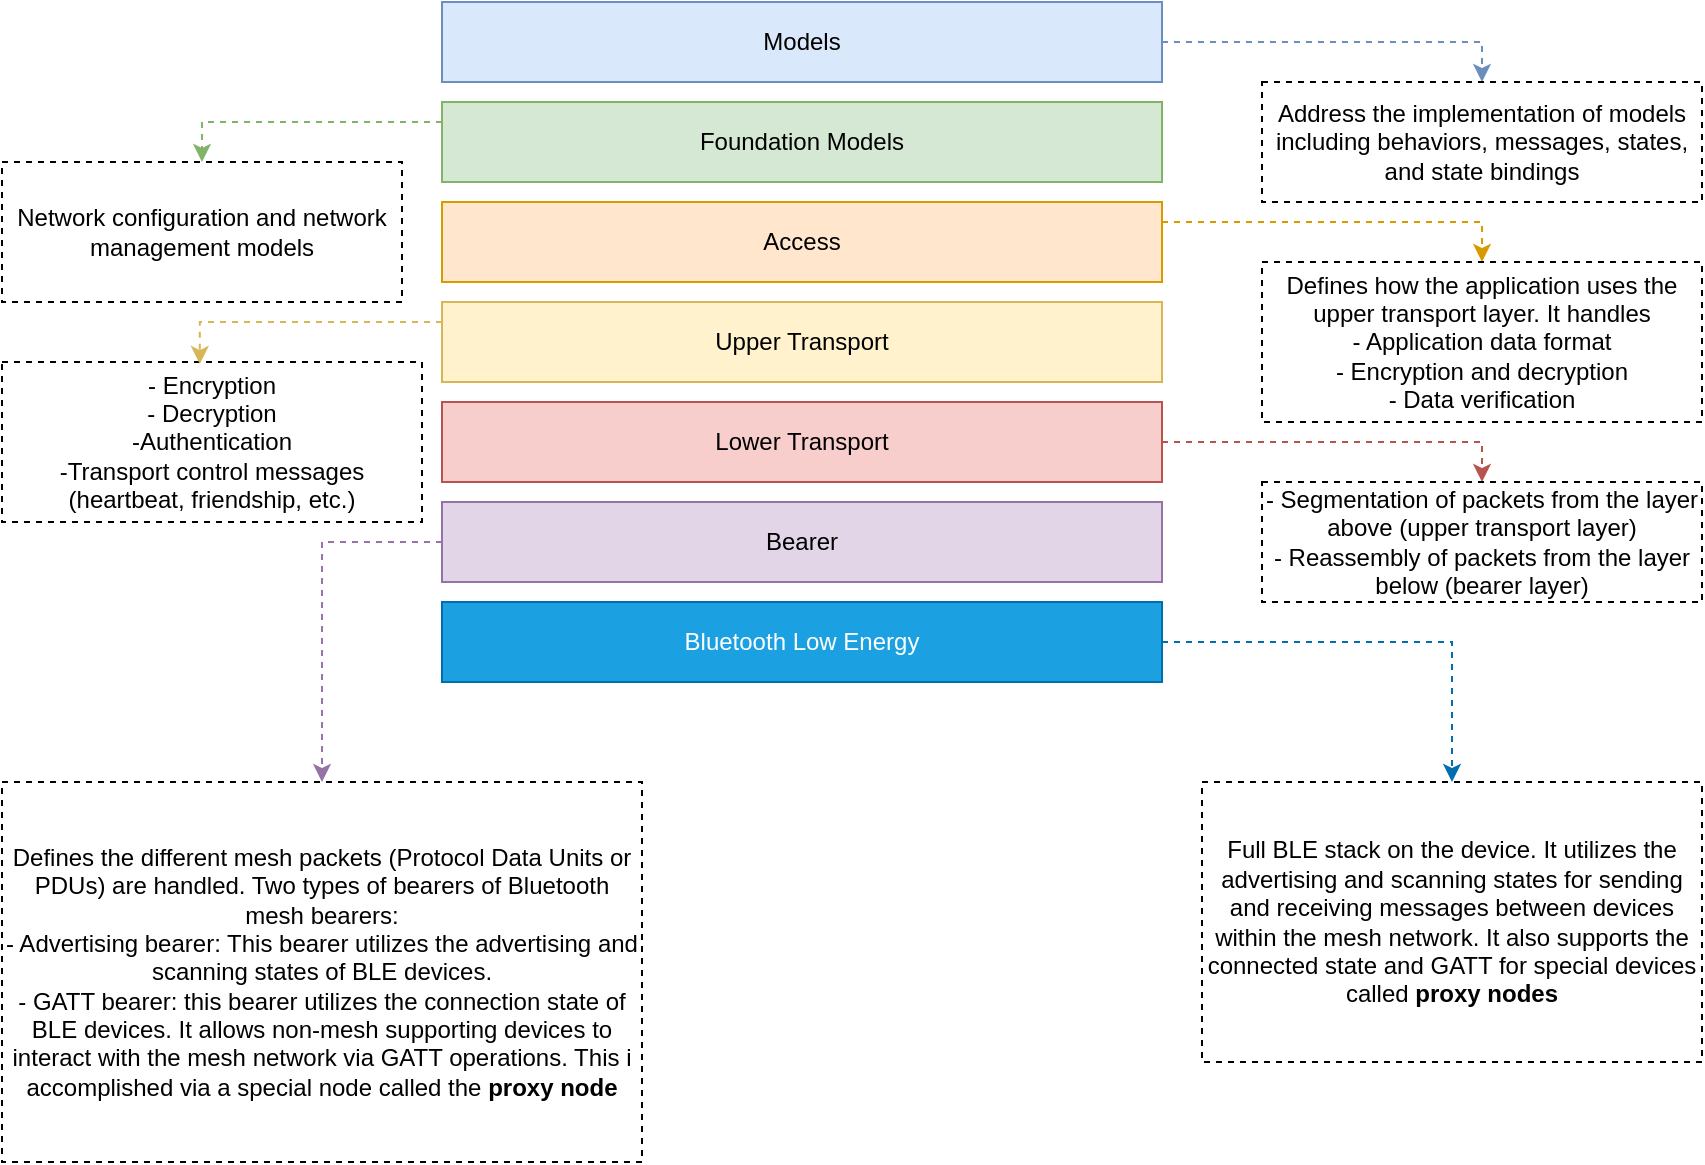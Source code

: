 <mxfile version="26.0.16">
  <diagram name="Page-1" id="d7_1RJm_oe5P_cFj5yr7">
    <mxGraphModel dx="1195" dy="654" grid="1" gridSize="10" guides="1" tooltips="1" connect="1" arrows="1" fold="1" page="1" pageScale="1" pageWidth="850" pageHeight="1100" math="0" shadow="0">
      <root>
        <mxCell id="0" />
        <mxCell id="1" parent="0" />
        <mxCell id="fVLHdyJKt-wALbr2ZoUj-21" style="edgeStyle=orthogonalEdgeStyle;rounded=0;orthogonalLoop=1;jettySize=auto;html=1;entryX=0.5;entryY=0;entryDx=0;entryDy=0;fillColor=#dae8fc;strokeColor=#6c8ebf;dashed=1;" edge="1" parent="1" source="fVLHdyJKt-wALbr2ZoUj-1" target="fVLHdyJKt-wALbr2ZoUj-20">
          <mxGeometry relative="1" as="geometry" />
        </mxCell>
        <mxCell id="fVLHdyJKt-wALbr2ZoUj-1" value="Models" style="rounded=0;whiteSpace=wrap;html=1;fillColor=#dae8fc;strokeColor=#6c8ebf;" vertex="1" parent="1">
          <mxGeometry x="220" y="160" width="360" height="40" as="geometry" />
        </mxCell>
        <mxCell id="fVLHdyJKt-wALbr2ZoUj-19" style="edgeStyle=orthogonalEdgeStyle;rounded=0;orthogonalLoop=1;jettySize=auto;html=1;exitX=0;exitY=0.25;exitDx=0;exitDy=0;entryX=0.5;entryY=0;entryDx=0;entryDy=0;fillColor=#d5e8d4;strokeColor=#82b366;dashed=1;" edge="1" parent="1" source="fVLHdyJKt-wALbr2ZoUj-2" target="fVLHdyJKt-wALbr2ZoUj-18">
          <mxGeometry relative="1" as="geometry" />
        </mxCell>
        <mxCell id="fVLHdyJKt-wALbr2ZoUj-2" value="Foundation Models" style="rounded=0;whiteSpace=wrap;html=1;fillColor=#d5e8d4;strokeColor=#82b366;" vertex="1" parent="1">
          <mxGeometry x="220" y="210" width="360" height="40" as="geometry" />
        </mxCell>
        <mxCell id="fVLHdyJKt-wALbr2ZoUj-17" style="edgeStyle=orthogonalEdgeStyle;rounded=0;orthogonalLoop=1;jettySize=auto;html=1;entryX=0.5;entryY=0;entryDx=0;entryDy=0;dashed=1;fillColor=#ffe6cc;strokeColor=#d79b00;exitX=1;exitY=0.25;exitDx=0;exitDy=0;" edge="1" parent="1" source="fVLHdyJKt-wALbr2ZoUj-3" target="fVLHdyJKt-wALbr2ZoUj-16">
          <mxGeometry relative="1" as="geometry" />
        </mxCell>
        <mxCell id="fVLHdyJKt-wALbr2ZoUj-3" value="Access" style="rounded=0;whiteSpace=wrap;html=1;fillColor=#ffe6cc;strokeColor=#d79b00;" vertex="1" parent="1">
          <mxGeometry x="220" y="260" width="360" height="40" as="geometry" />
        </mxCell>
        <mxCell id="fVLHdyJKt-wALbr2ZoUj-4" value="Upper Transport" style="rounded=0;whiteSpace=wrap;html=1;fillColor=#fff2cc;strokeColor=#d6b656;" vertex="1" parent="1">
          <mxGeometry x="220" y="310" width="360" height="40" as="geometry" />
        </mxCell>
        <mxCell id="fVLHdyJKt-wALbr2ZoUj-13" style="edgeStyle=orthogonalEdgeStyle;rounded=0;orthogonalLoop=1;jettySize=auto;html=1;exitX=1;exitY=0.5;exitDx=0;exitDy=0;entryX=0.5;entryY=0;entryDx=0;entryDy=0;fillColor=#f8cecc;strokeColor=#b85450;dashed=1;" edge="1" parent="1" source="fVLHdyJKt-wALbr2ZoUj-5" target="fVLHdyJKt-wALbr2ZoUj-12">
          <mxGeometry relative="1" as="geometry" />
        </mxCell>
        <mxCell id="fVLHdyJKt-wALbr2ZoUj-5" value="Lower Transport" style="rounded=0;whiteSpace=wrap;html=1;fillColor=#f8cecc;strokeColor=#b85450;" vertex="1" parent="1">
          <mxGeometry x="220" y="360" width="360" height="40" as="geometry" />
        </mxCell>
        <mxCell id="fVLHdyJKt-wALbr2ZoUj-11" style="edgeStyle=orthogonalEdgeStyle;rounded=0;orthogonalLoop=1;jettySize=auto;html=1;exitX=0;exitY=0.5;exitDx=0;exitDy=0;entryX=0.5;entryY=0;entryDx=0;entryDy=0;fillColor=#e1d5e7;strokeColor=#9673a6;dashed=1;" edge="1" parent="1" source="fVLHdyJKt-wALbr2ZoUj-6" target="fVLHdyJKt-wALbr2ZoUj-10">
          <mxGeometry relative="1" as="geometry" />
        </mxCell>
        <mxCell id="fVLHdyJKt-wALbr2ZoUj-6" value="Bearer" style="rounded=0;whiteSpace=wrap;html=1;fillColor=#e1d5e7;strokeColor=#9673a6;" vertex="1" parent="1">
          <mxGeometry x="220" y="410" width="360" height="40" as="geometry" />
        </mxCell>
        <mxCell id="fVLHdyJKt-wALbr2ZoUj-9" style="edgeStyle=orthogonalEdgeStyle;rounded=0;orthogonalLoop=1;jettySize=auto;html=1;entryX=0.5;entryY=0;entryDx=0;entryDy=0;fillColor=#1ba1e2;strokeColor=#006EAF;dashed=1;" edge="1" parent="1" source="fVLHdyJKt-wALbr2ZoUj-7" target="fVLHdyJKt-wALbr2ZoUj-8">
          <mxGeometry relative="1" as="geometry" />
        </mxCell>
        <mxCell id="fVLHdyJKt-wALbr2ZoUj-7" value="Bluetooth Low Energy" style="rounded=0;whiteSpace=wrap;html=1;fillColor=#1ba1e2;fontColor=#ffffff;strokeColor=#006EAF;" vertex="1" parent="1">
          <mxGeometry x="220" y="460" width="360" height="40" as="geometry" />
        </mxCell>
        <mxCell id="fVLHdyJKt-wALbr2ZoUj-8" value="Full BLE stack on the device. It utilizes the advertising and scanning states for sending and receiving messages between devices within the mesh network. It also supports the connected state and GATT for special devices called &lt;b&gt;proxy nodes&lt;/b&gt;" style="rounded=0;whiteSpace=wrap;html=1;dashed=1;" vertex="1" parent="1">
          <mxGeometry x="600" y="550" width="250" height="140" as="geometry" />
        </mxCell>
        <mxCell id="fVLHdyJKt-wALbr2ZoUj-10" value="&lt;div&gt;Defines the different mesh packets (Protocol Data Units or PDUs) are handled. Two types of bearers of Bluetooth mesh bearers:&lt;/div&gt;&lt;div&gt;- Advertising bearer: This bearer utilizes the advertising and scanning states of BLE devices.&lt;/div&gt;&lt;div&gt;- GATT bearer: this bearer utilizes the connection state of BLE devices. It allows non-mesh supporting devices to interact with the mesh network via GATT operations. This i accomplished via a special node called the &lt;b&gt;proxy node&lt;/b&gt;&lt;/div&gt;" style="rounded=0;whiteSpace=wrap;html=1;dashed=1;" vertex="1" parent="1">
          <mxGeometry y="550" width="320" height="190" as="geometry" />
        </mxCell>
        <mxCell id="fVLHdyJKt-wALbr2ZoUj-12" value="&lt;div&gt;- Segmentation of packets from the layer above (upper transport layer)&lt;/div&gt;&lt;div&gt;- Reassembly of packets from the layer below (bearer layer)&lt;/div&gt;" style="rounded=0;whiteSpace=wrap;html=1;dashed=1;" vertex="1" parent="1">
          <mxGeometry x="630" y="400" width="220" height="60" as="geometry" />
        </mxCell>
        <mxCell id="fVLHdyJKt-wALbr2ZoUj-14" value="&lt;div&gt;- Encryption&lt;/div&gt;&lt;div&gt;- Decryption&lt;/div&gt;&lt;div&gt;-Authentication&lt;/div&gt;&lt;div&gt;-Transport control messages (heartbeat, friendship, etc.)&lt;/div&gt;" style="rounded=0;whiteSpace=wrap;html=1;dashed=1;" vertex="1" parent="1">
          <mxGeometry y="340" width="210" height="80" as="geometry" />
        </mxCell>
        <mxCell id="fVLHdyJKt-wALbr2ZoUj-15" style="edgeStyle=orthogonalEdgeStyle;rounded=0;orthogonalLoop=1;jettySize=auto;html=1;entryX=0.471;entryY=0.013;entryDx=0;entryDy=0;entryPerimeter=0;exitX=0;exitY=0.25;exitDx=0;exitDy=0;fillColor=#fff2cc;strokeColor=#d6b656;dashed=1;" edge="1" parent="1" source="fVLHdyJKt-wALbr2ZoUj-4" target="fVLHdyJKt-wALbr2ZoUj-14">
          <mxGeometry relative="1" as="geometry" />
        </mxCell>
        <mxCell id="fVLHdyJKt-wALbr2ZoUj-16" value="Defines how the application uses the upper transport layer. It handles&lt;br&gt;&lt;div&gt;- Application data format&lt;/div&gt;&lt;div&gt;- Encryption and decryption&lt;/div&gt;&lt;div&gt;- Data verification&lt;/div&gt;" style="rounded=0;whiteSpace=wrap;html=1;dashed=1;" vertex="1" parent="1">
          <mxGeometry x="630" y="290" width="220" height="80" as="geometry" />
        </mxCell>
        <mxCell id="fVLHdyJKt-wALbr2ZoUj-18" value="Network configuration and network management models" style="rounded=0;whiteSpace=wrap;html=1;dashed=1;" vertex="1" parent="1">
          <mxGeometry y="240" width="200" height="70" as="geometry" />
        </mxCell>
        <mxCell id="fVLHdyJKt-wALbr2ZoUj-20" value="Address the implementation of models including behaviors, messages, states, and state bindings" style="rounded=0;whiteSpace=wrap;html=1;dashed=1;" vertex="1" parent="1">
          <mxGeometry x="630" y="200" width="220" height="60" as="geometry" />
        </mxCell>
      </root>
    </mxGraphModel>
  </diagram>
</mxfile>
